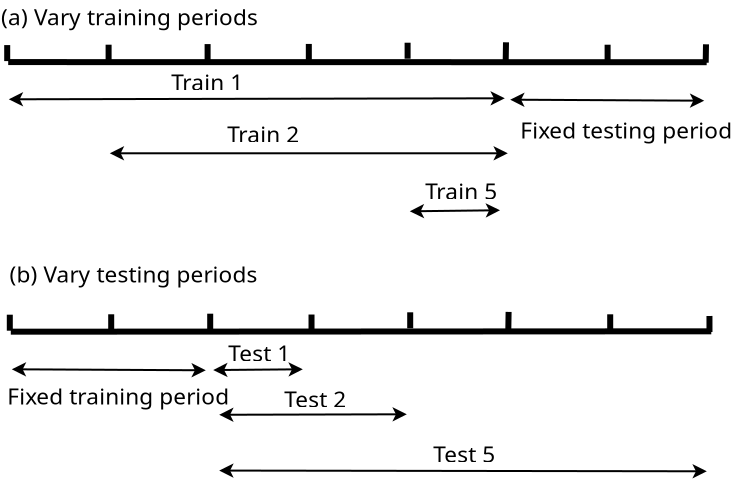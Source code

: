 <?xml version="1.0" encoding="UTF-8"?>
<dia:diagram xmlns:dia="http://www.lysator.liu.se/~alla/dia/">
  <dia:layer name="Background" visible="true" active="true">
    <dia:object type="Standard - Line" version="0" id="O0">
      <dia:attribute name="obj_pos">
        <dia:point val="16.05,17.75"/>
      </dia:attribute>
      <dia:attribute name="obj_bb">
        <dia:rectangle val="15.9,17.581;51.224,17.9"/>
      </dia:attribute>
      <dia:attribute name="conn_endpoints">
        <dia:point val="16.05,17.75"/>
        <dia:point val="51.074,17.731"/>
      </dia:attribute>
      <dia:attribute name="numcp">
        <dia:int val="1"/>
      </dia:attribute>
      <dia:attribute name="line_width">
        <dia:real val="0.3"/>
      </dia:attribute>
    </dia:object>
    <dia:object type="Standard - Line" version="0" id="O1">
      <dia:attribute name="obj_pos">
        <dia:point val="16,16.9"/>
      </dia:attribute>
      <dia:attribute name="obj_bb">
        <dia:rectangle val="15.85,16.75;16.15,17.85"/>
      </dia:attribute>
      <dia:attribute name="conn_endpoints">
        <dia:point val="16,16.9"/>
        <dia:point val="16,17.7"/>
      </dia:attribute>
      <dia:attribute name="numcp">
        <dia:int val="1"/>
      </dia:attribute>
      <dia:attribute name="line_width">
        <dia:real val="0.3"/>
      </dia:attribute>
    </dia:object>
    <dia:object type="Standard - Line" version="0" id="O2">
      <dia:attribute name="obj_pos">
        <dia:point val="21.07,16.88"/>
      </dia:attribute>
      <dia:attribute name="obj_bb">
        <dia:rectangle val="20.92,16.73;21.22,17.83"/>
      </dia:attribute>
      <dia:attribute name="conn_endpoints">
        <dia:point val="21.07,16.88"/>
        <dia:point val="21.07,17.68"/>
      </dia:attribute>
      <dia:attribute name="numcp">
        <dia:int val="1"/>
      </dia:attribute>
      <dia:attribute name="line_width">
        <dia:real val="0.3"/>
      </dia:attribute>
    </dia:object>
    <dia:object type="Standard - Line" version="0" id="O3">
      <dia:attribute name="obj_pos">
        <dia:point val="26.02,16.85"/>
      </dia:attribute>
      <dia:attribute name="obj_bb">
        <dia:rectangle val="25.87,16.7;26.17,17.8"/>
      </dia:attribute>
      <dia:attribute name="conn_endpoints">
        <dia:point val="26.02,16.85"/>
        <dia:point val="26.02,17.65"/>
      </dia:attribute>
      <dia:attribute name="numcp">
        <dia:int val="1"/>
      </dia:attribute>
      <dia:attribute name="line_width">
        <dia:real val="0.3"/>
      </dia:attribute>
    </dia:object>
    <dia:object type="Standard - Line" version="0" id="O4">
      <dia:attribute name="obj_pos">
        <dia:point val="36.02,16.781"/>
      </dia:attribute>
      <dia:attribute name="obj_bb">
        <dia:rectangle val="35.87,16.631;36.17,17.731"/>
      </dia:attribute>
      <dia:attribute name="conn_endpoints">
        <dia:point val="36.02,16.781"/>
        <dia:point val="36.02,17.581"/>
      </dia:attribute>
      <dia:attribute name="numcp">
        <dia:int val="1"/>
      </dia:attribute>
      <dia:attribute name="line_width">
        <dia:real val="0.3"/>
      </dia:attribute>
    </dia:object>
    <dia:object type="Standard - Line" version="0" id="O5">
      <dia:attribute name="obj_pos">
        <dia:point val="40.94,16.761"/>
      </dia:attribute>
      <dia:attribute name="obj_bb">
        <dia:rectangle val="40.773,16.608;41.092,17.833"/>
      </dia:attribute>
      <dia:attribute name="conn_endpoints">
        <dia:point val="40.94,16.761"/>
        <dia:point val="40.925,17.681"/>
      </dia:attribute>
      <dia:attribute name="numcp">
        <dia:int val="1"/>
      </dia:attribute>
      <dia:attribute name="line_width">
        <dia:real val="0.3"/>
      </dia:attribute>
    </dia:object>
    <dia:object type="Standard - Line" version="0" id="O6">
      <dia:attribute name="obj_pos">
        <dia:point val="46.02,16.881"/>
      </dia:attribute>
      <dia:attribute name="obj_bb">
        <dia:rectangle val="45.87,16.731;46.17,17.831"/>
      </dia:attribute>
      <dia:attribute name="conn_endpoints">
        <dia:point val="46.02,16.881"/>
        <dia:point val="46.02,17.681"/>
      </dia:attribute>
      <dia:attribute name="numcp">
        <dia:int val="1"/>
      </dia:attribute>
      <dia:attribute name="line_width">
        <dia:real val="0.3"/>
      </dia:attribute>
    </dia:object>
    <dia:object type="Standard - Line" version="0" id="O7">
      <dia:attribute name="obj_pos">
        <dia:point val="50.983,16.964"/>
      </dia:attribute>
      <dia:attribute name="obj_bb">
        <dia:rectangle val="50.833,16.813;51.135,17.915"/>
      </dia:attribute>
      <dia:attribute name="conn_endpoints">
        <dia:point val="50.983,16.964"/>
        <dia:point val="50.984,17.765"/>
      </dia:attribute>
      <dia:attribute name="numcp">
        <dia:int val="1"/>
      </dia:attribute>
      <dia:attribute name="line_width">
        <dia:real val="0.3"/>
      </dia:attribute>
    </dia:object>
    <dia:object type="Standard - Text" version="1" id="O8">
      <dia:attribute name="obj_pos">
        <dia:point val="18.15,14.58"/>
      </dia:attribute>
      <dia:attribute name="obj_bb">
        <dia:rectangle val="18.15,13.94;18.15,14.713"/>
      </dia:attribute>
      <dia:attribute name="text">
        <dia:composite type="text">
          <dia:attribute name="string">
            <dia:string>##</dia:string>
          </dia:attribute>
          <dia:attribute name="font">
            <dia:font family="sans" style="0" name="Helvetica"/>
          </dia:attribute>
          <dia:attribute name="height">
            <dia:real val="0.8"/>
          </dia:attribute>
          <dia:attribute name="pos">
            <dia:point val="18.15,14.58"/>
          </dia:attribute>
          <dia:attribute name="color">
            <dia:color val="#000000"/>
          </dia:attribute>
          <dia:attribute name="alignment">
            <dia:enum val="0"/>
          </dia:attribute>
        </dia:composite>
      </dia:attribute>
      <dia:attribute name="valign">
        <dia:enum val="3"/>
      </dia:attribute>
    </dia:object>
    <dia:object type="Standard - Line" version="0" id="O9">
      <dia:attribute name="obj_pos">
        <dia:point val="16.1,19.63"/>
      </dia:attribute>
      <dia:attribute name="obj_bb">
        <dia:rectangle val="16.05,19.272;25.85,20.038"/>
      </dia:attribute>
      <dia:attribute name="conn_endpoints">
        <dia:point val="16.1,19.63"/>
        <dia:point val="25.8,19.68"/>
      </dia:attribute>
      <dia:attribute name="numcp">
        <dia:int val="1"/>
      </dia:attribute>
      <dia:attribute name="start_arrow">
        <dia:enum val="22"/>
      </dia:attribute>
      <dia:attribute name="start_arrow_length">
        <dia:real val="0.5"/>
      </dia:attribute>
      <dia:attribute name="start_arrow_width">
        <dia:real val="0.5"/>
      </dia:attribute>
      <dia:attribute name="end_arrow">
        <dia:enum val="22"/>
      </dia:attribute>
      <dia:attribute name="end_arrow_length">
        <dia:real val="0.5"/>
      </dia:attribute>
      <dia:attribute name="end_arrow_width">
        <dia:real val="0.5"/>
      </dia:attribute>
    </dia:object>
    <dia:object type="Standard - Text" version="1" id="O10">
      <dia:attribute name="obj_pos">
        <dia:point val="15.87,21.39"/>
      </dia:attribute>
      <dia:attribute name="obj_bb">
        <dia:rectangle val="15.87,20.26;26.102,21.622"/>
      </dia:attribute>
      <dia:attribute name="text">
        <dia:composite type="text">
          <dia:attribute name="string">
            <dia:string>#Fixed training period#</dia:string>
          </dia:attribute>
          <dia:attribute name="font">
            <dia:font family="sans" style="0" name="Helvetica"/>
          </dia:attribute>
          <dia:attribute name="height">
            <dia:real val="1.411"/>
          </dia:attribute>
          <dia:attribute name="pos">
            <dia:point val="15.87,21.39"/>
          </dia:attribute>
          <dia:attribute name="color">
            <dia:color val="#000000"/>
          </dia:attribute>
          <dia:attribute name="alignment">
            <dia:enum val="0"/>
          </dia:attribute>
        </dia:composite>
      </dia:attribute>
      <dia:attribute name="valign">
        <dia:enum val="3"/>
      </dia:attribute>
    </dia:object>
    <dia:object type="Standard - Line" version="0" id="O11">
      <dia:attribute name="obj_pos">
        <dia:point val="26.17,19.668"/>
      </dia:attribute>
      <dia:attribute name="obj_bb">
        <dia:rectangle val="26.12,19.274;30.7,20.024"/>
      </dia:attribute>
      <dia:attribute name="conn_endpoints">
        <dia:point val="26.17,19.668"/>
        <dia:point val="30.65,19.63"/>
      </dia:attribute>
      <dia:attribute name="numcp">
        <dia:int val="1"/>
      </dia:attribute>
      <dia:attribute name="start_arrow">
        <dia:enum val="22"/>
      </dia:attribute>
      <dia:attribute name="start_arrow_length">
        <dia:real val="0.5"/>
      </dia:attribute>
      <dia:attribute name="start_arrow_width">
        <dia:real val="0.5"/>
      </dia:attribute>
      <dia:attribute name="end_arrow">
        <dia:enum val="22"/>
      </dia:attribute>
      <dia:attribute name="end_arrow_length">
        <dia:real val="0.5"/>
      </dia:attribute>
      <dia:attribute name="end_arrow_width">
        <dia:real val="0.5"/>
      </dia:attribute>
    </dia:object>
    <dia:object type="Standard - Text" version="1" id="O12">
      <dia:attribute name="obj_pos">
        <dia:point val="26.92,19.24"/>
      </dia:attribute>
      <dia:attribute name="obj_bb">
        <dia:rectangle val="26.92,18.11;30.027,19.473"/>
      </dia:attribute>
      <dia:attribute name="text">
        <dia:composite type="text">
          <dia:attribute name="string">
            <dia:string>#Test 1#</dia:string>
          </dia:attribute>
          <dia:attribute name="font">
            <dia:font family="sans" style="0" name="Helvetica"/>
          </dia:attribute>
          <dia:attribute name="height">
            <dia:real val="1.411"/>
          </dia:attribute>
          <dia:attribute name="pos">
            <dia:point val="26.92,19.24"/>
          </dia:attribute>
          <dia:attribute name="color">
            <dia:color val="#000000"/>
          </dia:attribute>
          <dia:attribute name="alignment">
            <dia:enum val="0"/>
          </dia:attribute>
        </dia:composite>
      </dia:attribute>
      <dia:attribute name="valign">
        <dia:enum val="3"/>
      </dia:attribute>
    </dia:object>
    <dia:object type="Standard - Line" version="0" id="O13">
      <dia:attribute name="obj_pos">
        <dia:point val="26.47,21.904"/>
      </dia:attribute>
      <dia:attribute name="obj_bb">
        <dia:rectangle val="26.42,21.52;35.9,22.264"/>
      </dia:attribute>
      <dia:attribute name="conn_endpoints">
        <dia:point val="26.47,21.904"/>
        <dia:point val="35.85,21.88"/>
      </dia:attribute>
      <dia:attribute name="numcp">
        <dia:int val="1"/>
      </dia:attribute>
      <dia:attribute name="start_arrow">
        <dia:enum val="22"/>
      </dia:attribute>
      <dia:attribute name="start_arrow_length">
        <dia:real val="0.5"/>
      </dia:attribute>
      <dia:attribute name="start_arrow_width">
        <dia:real val="0.5"/>
      </dia:attribute>
      <dia:attribute name="end_arrow">
        <dia:enum val="22"/>
      </dia:attribute>
      <dia:attribute name="end_arrow_length">
        <dia:real val="0.5"/>
      </dia:attribute>
      <dia:attribute name="end_arrow_width">
        <dia:real val="0.5"/>
      </dia:attribute>
    </dia:object>
    <dia:object type="Standard - Text" version="1" id="O14">
      <dia:attribute name="obj_pos">
        <dia:point val="29.72,21.54"/>
      </dia:attribute>
      <dia:attribute name="obj_bb">
        <dia:rectangle val="29.72,20.41;32.828,21.773"/>
      </dia:attribute>
      <dia:attribute name="text">
        <dia:composite type="text">
          <dia:attribute name="string">
            <dia:string>#Test 2#</dia:string>
          </dia:attribute>
          <dia:attribute name="font">
            <dia:font family="sans" style="0" name="Helvetica"/>
          </dia:attribute>
          <dia:attribute name="height">
            <dia:real val="1.411"/>
          </dia:attribute>
          <dia:attribute name="pos">
            <dia:point val="29.72,21.54"/>
          </dia:attribute>
          <dia:attribute name="color">
            <dia:color val="#000000"/>
          </dia:attribute>
          <dia:attribute name="alignment">
            <dia:enum val="0"/>
          </dia:attribute>
        </dia:composite>
      </dia:attribute>
      <dia:attribute name="valign">
        <dia:enum val="3"/>
      </dia:attribute>
    </dia:object>
    <dia:object type="Standard - Line" version="0" id="O15">
      <dia:attribute name="obj_pos">
        <dia:point val="26.47,24.694"/>
      </dia:attribute>
      <dia:attribute name="obj_bb">
        <dia:rectangle val="26.42,24.333;50.9,25.091"/>
      </dia:attribute>
      <dia:attribute name="conn_endpoints">
        <dia:point val="26.47,24.694"/>
        <dia:point val="50.85,24.73"/>
      </dia:attribute>
      <dia:attribute name="numcp">
        <dia:int val="1"/>
      </dia:attribute>
      <dia:attribute name="start_arrow">
        <dia:enum val="22"/>
      </dia:attribute>
      <dia:attribute name="start_arrow_length">
        <dia:real val="0.5"/>
      </dia:attribute>
      <dia:attribute name="start_arrow_width">
        <dia:real val="0.5"/>
      </dia:attribute>
      <dia:attribute name="end_arrow">
        <dia:enum val="22"/>
      </dia:attribute>
      <dia:attribute name="end_arrow_length">
        <dia:real val="0.5"/>
      </dia:attribute>
      <dia:attribute name="end_arrow_width">
        <dia:real val="0.5"/>
      </dia:attribute>
    </dia:object>
    <dia:object type="Standard - Text" version="1" id="O16">
      <dia:attribute name="obj_pos">
        <dia:point val="37.17,24.29"/>
      </dia:attribute>
      <dia:attribute name="obj_bb">
        <dia:rectangle val="37.17,23.16;40.278,24.523"/>
      </dia:attribute>
      <dia:attribute name="text">
        <dia:composite type="text">
          <dia:attribute name="string">
            <dia:string>#Test 5#</dia:string>
          </dia:attribute>
          <dia:attribute name="font">
            <dia:font family="sans" style="0" name="Helvetica"/>
          </dia:attribute>
          <dia:attribute name="height">
            <dia:real val="1.411"/>
          </dia:attribute>
          <dia:attribute name="pos">
            <dia:point val="37.17,24.29"/>
          </dia:attribute>
          <dia:attribute name="color">
            <dia:color val="#000000"/>
          </dia:attribute>
          <dia:attribute name="alignment">
            <dia:enum val="0"/>
          </dia:attribute>
        </dia:composite>
      </dia:attribute>
      <dia:attribute name="valign">
        <dia:enum val="3"/>
      </dia:attribute>
    </dia:object>
    <dia:object type="Standard - Line" version="0" id="O17">
      <dia:attribute name="obj_pos">
        <dia:point val="15.92,4.27"/>
      </dia:attribute>
      <dia:attribute name="obj_bb">
        <dia:rectangle val="15.77,4.12;50.993,4.426"/>
      </dia:attribute>
      <dia:attribute name="conn_endpoints">
        <dia:point val="15.92,4.27"/>
        <dia:point val="50.843,4.276"/>
      </dia:attribute>
      <dia:attribute name="numcp">
        <dia:int val="1"/>
      </dia:attribute>
      <dia:attribute name="line_width">
        <dia:real val="0.3"/>
      </dia:attribute>
    </dia:object>
    <dia:object type="Standard - Line" version="0" id="O18">
      <dia:attribute name="obj_pos">
        <dia:point val="15.87,3.42"/>
      </dia:attribute>
      <dia:attribute name="obj_bb">
        <dia:rectangle val="15.72,3.27;16.02,4.37"/>
      </dia:attribute>
      <dia:attribute name="conn_endpoints">
        <dia:point val="15.87,3.42"/>
        <dia:point val="15.87,4.22"/>
      </dia:attribute>
      <dia:attribute name="numcp">
        <dia:int val="1"/>
      </dia:attribute>
      <dia:attribute name="line_width">
        <dia:real val="0.3"/>
      </dia:attribute>
    </dia:object>
    <dia:object type="Standard - Line" version="0" id="O19">
      <dia:attribute name="obj_pos">
        <dia:point val="20.94,3.4"/>
      </dia:attribute>
      <dia:attribute name="obj_bb">
        <dia:rectangle val="20.79,3.25;21.09,4.35"/>
      </dia:attribute>
      <dia:attribute name="conn_endpoints">
        <dia:point val="20.94,3.4"/>
        <dia:point val="20.94,4.2"/>
      </dia:attribute>
      <dia:attribute name="numcp">
        <dia:int val="1"/>
      </dia:attribute>
      <dia:attribute name="line_width">
        <dia:real val="0.3"/>
      </dia:attribute>
    </dia:object>
    <dia:object type="Standard - Line" version="0" id="O20">
      <dia:attribute name="obj_pos">
        <dia:point val="25.89,3.37"/>
      </dia:attribute>
      <dia:attribute name="obj_bb">
        <dia:rectangle val="25.74,3.22;26.04,4.32"/>
      </dia:attribute>
      <dia:attribute name="conn_endpoints">
        <dia:point val="25.89,3.37"/>
        <dia:point val="25.89,4.17"/>
      </dia:attribute>
      <dia:attribute name="numcp">
        <dia:int val="1"/>
      </dia:attribute>
      <dia:attribute name="line_width">
        <dia:real val="0.3"/>
      </dia:attribute>
    </dia:object>
    <dia:object type="Standard - Line" version="0" id="O21">
      <dia:attribute name="obj_pos">
        <dia:point val="35.89,3.301"/>
      </dia:attribute>
      <dia:attribute name="obj_bb">
        <dia:rectangle val="35.74,3.151;36.04,4.251"/>
      </dia:attribute>
      <dia:attribute name="conn_endpoints">
        <dia:point val="35.89,3.301"/>
        <dia:point val="35.89,4.101"/>
      </dia:attribute>
      <dia:attribute name="numcp">
        <dia:int val="1"/>
      </dia:attribute>
      <dia:attribute name="line_width">
        <dia:real val="0.3"/>
      </dia:attribute>
    </dia:object>
    <dia:object type="Standard - Line" version="0" id="O22">
      <dia:attribute name="obj_pos">
        <dia:point val="40.81,3.281"/>
      </dia:attribute>
      <dia:attribute name="obj_bb">
        <dia:rectangle val="40.643,3.128;40.962,4.353"/>
      </dia:attribute>
      <dia:attribute name="conn_endpoints">
        <dia:point val="40.81,3.281"/>
        <dia:point val="40.795,4.201"/>
      </dia:attribute>
      <dia:attribute name="numcp">
        <dia:int val="1"/>
      </dia:attribute>
      <dia:attribute name="line_width">
        <dia:real val="0.3"/>
      </dia:attribute>
    </dia:object>
    <dia:object type="Standard - Line" version="0" id="O23">
      <dia:attribute name="obj_pos">
        <dia:point val="45.89,3.401"/>
      </dia:attribute>
      <dia:attribute name="obj_bb">
        <dia:rectangle val="45.74,3.251;46.04,4.351"/>
      </dia:attribute>
      <dia:attribute name="conn_endpoints">
        <dia:point val="45.89,3.401"/>
        <dia:point val="45.89,4.201"/>
      </dia:attribute>
      <dia:attribute name="numcp">
        <dia:int val="1"/>
      </dia:attribute>
      <dia:attribute name="line_width">
        <dia:real val="0.3"/>
      </dia:attribute>
    </dia:object>
    <dia:object type="Standard - Line" version="0" id="O24">
      <dia:attribute name="obj_pos">
        <dia:point val="50.81,3.381"/>
      </dia:attribute>
      <dia:attribute name="obj_bb">
        <dia:rectangle val="50.643,3.228;50.962,4.453"/>
      </dia:attribute>
      <dia:attribute name="conn_endpoints">
        <dia:point val="50.81,3.381"/>
        <dia:point val="50.795,4.301"/>
      </dia:attribute>
      <dia:attribute name="numcp">
        <dia:int val="1"/>
      </dia:attribute>
      <dia:attribute name="line_width">
        <dia:real val="0.3"/>
      </dia:attribute>
    </dia:object>
    <dia:object type="Standard - Text" version="1" id="O25">
      <dia:attribute name="obj_pos">
        <dia:point val="18.02,1.1"/>
      </dia:attribute>
      <dia:attribute name="obj_bb">
        <dia:rectangle val="18.02,0.46;18.02,1.232"/>
      </dia:attribute>
      <dia:attribute name="text">
        <dia:composite type="text">
          <dia:attribute name="string">
            <dia:string>##</dia:string>
          </dia:attribute>
          <dia:attribute name="font">
            <dia:font family="sans" style="0" name="Helvetica"/>
          </dia:attribute>
          <dia:attribute name="height">
            <dia:real val="0.8"/>
          </dia:attribute>
          <dia:attribute name="pos">
            <dia:point val="18.02,1.1"/>
          </dia:attribute>
          <dia:attribute name="color">
            <dia:color val="#000000"/>
          </dia:attribute>
          <dia:attribute name="alignment">
            <dia:enum val="0"/>
          </dia:attribute>
        </dia:composite>
      </dia:attribute>
      <dia:attribute name="valign">
        <dia:enum val="3"/>
      </dia:attribute>
    </dia:object>
    <dia:object type="Standard - Line" version="0" id="O26">
      <dia:attribute name="obj_pos">
        <dia:point val="41.02,6.15"/>
      </dia:attribute>
      <dia:attribute name="obj_bb">
        <dia:rectangle val="40.97,5.792;50.77,6.558"/>
      </dia:attribute>
      <dia:attribute name="conn_endpoints">
        <dia:point val="41.02,6.15"/>
        <dia:point val="50.72,6.2"/>
      </dia:attribute>
      <dia:attribute name="numcp">
        <dia:int val="1"/>
      </dia:attribute>
      <dia:attribute name="start_arrow">
        <dia:enum val="22"/>
      </dia:attribute>
      <dia:attribute name="start_arrow_length">
        <dia:real val="0.5"/>
      </dia:attribute>
      <dia:attribute name="start_arrow_width">
        <dia:real val="0.5"/>
      </dia:attribute>
      <dia:attribute name="end_arrow">
        <dia:enum val="22"/>
      </dia:attribute>
      <dia:attribute name="end_arrow_length">
        <dia:real val="0.5"/>
      </dia:attribute>
      <dia:attribute name="end_arrow_width">
        <dia:real val="0.5"/>
      </dia:attribute>
    </dia:object>
    <dia:object type="Standard - Line" version="0" id="O27">
      <dia:attribute name="obj_pos">
        <dia:point val="15.95,6.13"/>
      </dia:attribute>
      <dia:attribute name="obj_bb">
        <dia:rectangle val="15.9,5.72;40.8,6.49"/>
      </dia:attribute>
      <dia:attribute name="conn_endpoints">
        <dia:point val="15.95,6.13"/>
        <dia:point val="40.75,6.08"/>
      </dia:attribute>
      <dia:attribute name="numcp">
        <dia:int val="1"/>
      </dia:attribute>
      <dia:attribute name="start_arrow">
        <dia:enum val="22"/>
      </dia:attribute>
      <dia:attribute name="start_arrow_length">
        <dia:real val="0.5"/>
      </dia:attribute>
      <dia:attribute name="start_arrow_width">
        <dia:real val="0.5"/>
      </dia:attribute>
      <dia:attribute name="end_arrow">
        <dia:enum val="22"/>
      </dia:attribute>
      <dia:attribute name="end_arrow_length">
        <dia:real val="0.5"/>
      </dia:attribute>
      <dia:attribute name="end_arrow_width">
        <dia:real val="0.5"/>
      </dia:attribute>
    </dia:object>
    <dia:object type="Standard - Line" version="0" id="O28">
      <dia:attribute name="obj_pos">
        <dia:point val="21,8.83"/>
      </dia:attribute>
      <dia:attribute name="obj_bb">
        <dia:rectangle val="20.95,8.468;40.95,9.192"/>
      </dia:attribute>
      <dia:attribute name="conn_endpoints">
        <dia:point val="21,8.83"/>
        <dia:point val="40.9,8.83"/>
      </dia:attribute>
      <dia:attribute name="numcp">
        <dia:int val="1"/>
      </dia:attribute>
      <dia:attribute name="start_arrow">
        <dia:enum val="22"/>
      </dia:attribute>
      <dia:attribute name="start_arrow_length">
        <dia:real val="0.5"/>
      </dia:attribute>
      <dia:attribute name="start_arrow_width">
        <dia:real val="0.5"/>
      </dia:attribute>
      <dia:attribute name="end_arrow">
        <dia:enum val="22"/>
      </dia:attribute>
      <dia:attribute name="end_arrow_length">
        <dia:real val="0.5"/>
      </dia:attribute>
      <dia:attribute name="end_arrow_width">
        <dia:real val="0.5"/>
      </dia:attribute>
    </dia:object>
    <dia:object type="Standard - Line" version="0" id="O29">
      <dia:attribute name="obj_pos">
        <dia:point val="36,11.73"/>
      </dia:attribute>
      <dia:attribute name="obj_bb">
        <dia:rectangle val="35.949,11.325;40.561,12.084"/>
      </dia:attribute>
      <dia:attribute name="conn_endpoints">
        <dia:point val="36,11.73"/>
        <dia:point val="40.51,11.678"/>
      </dia:attribute>
      <dia:attribute name="numcp">
        <dia:int val="1"/>
      </dia:attribute>
      <dia:attribute name="start_arrow">
        <dia:enum val="22"/>
      </dia:attribute>
      <dia:attribute name="start_arrow_length">
        <dia:real val="0.5"/>
      </dia:attribute>
      <dia:attribute name="start_arrow_width">
        <dia:real val="0.5"/>
      </dia:attribute>
      <dia:attribute name="end_arrow">
        <dia:enum val="22"/>
      </dia:attribute>
      <dia:attribute name="end_arrow_length">
        <dia:real val="0.5"/>
      </dia:attribute>
      <dia:attribute name="end_arrow_width">
        <dia:real val="0.5"/>
      </dia:attribute>
    </dia:object>
    <dia:object type="Standard - Text" version="1" id="O30">
      <dia:attribute name="obj_pos">
        <dia:point val="41.52,8.09"/>
      </dia:attribute>
      <dia:attribute name="obj_bb">
        <dia:rectangle val="41.52,6.96;51.343,8.322"/>
      </dia:attribute>
      <dia:attribute name="text">
        <dia:composite type="text">
          <dia:attribute name="string">
            <dia:string>#Fixed testing period#</dia:string>
          </dia:attribute>
          <dia:attribute name="font">
            <dia:font family="sans" style="0" name="Helvetica"/>
          </dia:attribute>
          <dia:attribute name="height">
            <dia:real val="1.411"/>
          </dia:attribute>
          <dia:attribute name="pos">
            <dia:point val="41.52,8.09"/>
          </dia:attribute>
          <dia:attribute name="color">
            <dia:color val="#000000"/>
          </dia:attribute>
          <dia:attribute name="alignment">
            <dia:enum val="0"/>
          </dia:attribute>
        </dia:composite>
      </dia:attribute>
      <dia:attribute name="valign">
        <dia:enum val="3"/>
      </dia:attribute>
    </dia:object>
    <dia:object type="Standard - Text" version="1" id="O31">
      <dia:attribute name="obj_pos">
        <dia:point val="24.07,5.69"/>
      </dia:attribute>
      <dia:attribute name="obj_bb">
        <dia:rectangle val="24.07,4.56;27.587,5.923"/>
      </dia:attribute>
      <dia:attribute name="text">
        <dia:composite type="text">
          <dia:attribute name="string">
            <dia:string>#Train 1#</dia:string>
          </dia:attribute>
          <dia:attribute name="font">
            <dia:font family="sans" style="0" name="Helvetica"/>
          </dia:attribute>
          <dia:attribute name="height">
            <dia:real val="1.411"/>
          </dia:attribute>
          <dia:attribute name="pos">
            <dia:point val="24.07,5.69"/>
          </dia:attribute>
          <dia:attribute name="color">
            <dia:color val="#000000"/>
          </dia:attribute>
          <dia:attribute name="alignment">
            <dia:enum val="0"/>
          </dia:attribute>
        </dia:composite>
      </dia:attribute>
      <dia:attribute name="valign">
        <dia:enum val="3"/>
      </dia:attribute>
    </dia:object>
    <dia:object type="Standard - Text" version="1" id="O32">
      <dia:attribute name="obj_pos">
        <dia:point val="26.87,8.29"/>
      </dia:attribute>
      <dia:attribute name="obj_bb">
        <dia:rectangle val="26.87,7.16;30.387,8.523"/>
      </dia:attribute>
      <dia:attribute name="text">
        <dia:composite type="text">
          <dia:attribute name="string">
            <dia:string>#Train 2#</dia:string>
          </dia:attribute>
          <dia:attribute name="font">
            <dia:font family="sans" style="0" name="Helvetica"/>
          </dia:attribute>
          <dia:attribute name="height">
            <dia:real val="1.411"/>
          </dia:attribute>
          <dia:attribute name="pos">
            <dia:point val="26.87,8.29"/>
          </dia:attribute>
          <dia:attribute name="color">
            <dia:color val="#000000"/>
          </dia:attribute>
          <dia:attribute name="alignment">
            <dia:enum val="0"/>
          </dia:attribute>
        </dia:composite>
      </dia:attribute>
      <dia:attribute name="valign">
        <dia:enum val="3"/>
      </dia:attribute>
    </dia:object>
    <dia:object type="Standard - Text" version="1" id="O33">
      <dia:attribute name="obj_pos">
        <dia:point val="36.77,11.14"/>
      </dia:attribute>
      <dia:attribute name="obj_bb">
        <dia:rectangle val="36.77,10.01;40.288,11.373"/>
      </dia:attribute>
      <dia:attribute name="text">
        <dia:composite type="text">
          <dia:attribute name="string">
            <dia:string>#Train 5#</dia:string>
          </dia:attribute>
          <dia:attribute name="font">
            <dia:font family="sans" style="0" name="Helvetica"/>
          </dia:attribute>
          <dia:attribute name="height">
            <dia:real val="1.411"/>
          </dia:attribute>
          <dia:attribute name="pos">
            <dia:point val="36.77,11.14"/>
          </dia:attribute>
          <dia:attribute name="color">
            <dia:color val="#000000"/>
          </dia:attribute>
          <dia:attribute name="alignment">
            <dia:enum val="0"/>
          </dia:attribute>
        </dia:composite>
      </dia:attribute>
      <dia:attribute name="valign">
        <dia:enum val="3"/>
      </dia:attribute>
    </dia:object>
    <dia:object type="Standard - Line" version="0" id="O34">
      <dia:attribute name="obj_pos">
        <dia:point val="30.951,3.362"/>
      </dia:attribute>
      <dia:attribute name="obj_bb">
        <dia:rectangle val="30.801,3.212;31.101,4.312"/>
      </dia:attribute>
      <dia:attribute name="conn_endpoints">
        <dia:point val="30.951,3.362"/>
        <dia:point val="30.951,4.162"/>
      </dia:attribute>
      <dia:attribute name="numcp">
        <dia:int val="1"/>
      </dia:attribute>
      <dia:attribute name="line_width">
        <dia:real val="0.3"/>
      </dia:attribute>
    </dia:object>
    <dia:object type="Standard - Line" version="0" id="O35">
      <dia:attribute name="obj_pos">
        <dia:point val="31.086,16.892"/>
      </dia:attribute>
      <dia:attribute name="obj_bb">
        <dia:rectangle val="30.936,16.742;31.236,17.842"/>
      </dia:attribute>
      <dia:attribute name="conn_endpoints">
        <dia:point val="31.086,16.892"/>
        <dia:point val="31.086,17.692"/>
      </dia:attribute>
      <dia:attribute name="numcp">
        <dia:int val="1"/>
      </dia:attribute>
      <dia:attribute name="line_width">
        <dia:real val="0.3"/>
      </dia:attribute>
    </dia:object>
    <dia:object type="Standard - Text" version="1" id="O36">
      <dia:attribute name="obj_pos">
        <dia:point val="15.56,2.423"/>
      </dia:attribute>
      <dia:attribute name="obj_bb">
        <dia:rectangle val="15.56,1.293;27.718,2.656"/>
      </dia:attribute>
      <dia:attribute name="text">
        <dia:composite type="text">
          <dia:attribute name="string">
            <dia:string>#(a) Vary training periods#</dia:string>
          </dia:attribute>
          <dia:attribute name="font">
            <dia:font family="sans" style="0" name="Helvetica"/>
          </dia:attribute>
          <dia:attribute name="height">
            <dia:real val="1.411"/>
          </dia:attribute>
          <dia:attribute name="pos">
            <dia:point val="15.56,2.423"/>
          </dia:attribute>
          <dia:attribute name="color">
            <dia:color val="#000000"/>
          </dia:attribute>
          <dia:attribute name="alignment">
            <dia:enum val="0"/>
          </dia:attribute>
        </dia:composite>
      </dia:attribute>
      <dia:attribute name="valign">
        <dia:enum val="3"/>
      </dia:attribute>
    </dia:object>
    <dia:object type="Standard - Text" version="1" id="O37">
      <dia:attribute name="obj_pos">
        <dia:point val="15.984,15.293"/>
      </dia:attribute>
      <dia:attribute name="obj_bb">
        <dia:rectangle val="15.984,14.163;27.764,15.525"/>
      </dia:attribute>
      <dia:attribute name="text">
        <dia:composite type="text">
          <dia:attribute name="string">
            <dia:string>#(b) Vary testing periods#</dia:string>
          </dia:attribute>
          <dia:attribute name="font">
            <dia:font family="sans" style="0" name="Helvetica"/>
          </dia:attribute>
          <dia:attribute name="height">
            <dia:real val="1.411"/>
          </dia:attribute>
          <dia:attribute name="pos">
            <dia:point val="15.984,15.293"/>
          </dia:attribute>
          <dia:attribute name="color">
            <dia:color val="#000000"/>
          </dia:attribute>
          <dia:attribute name="alignment">
            <dia:enum val="0"/>
          </dia:attribute>
        </dia:composite>
      </dia:attribute>
      <dia:attribute name="valign">
        <dia:enum val="3"/>
      </dia:attribute>
    </dia:object>
  </dia:layer>
</dia:diagram>
